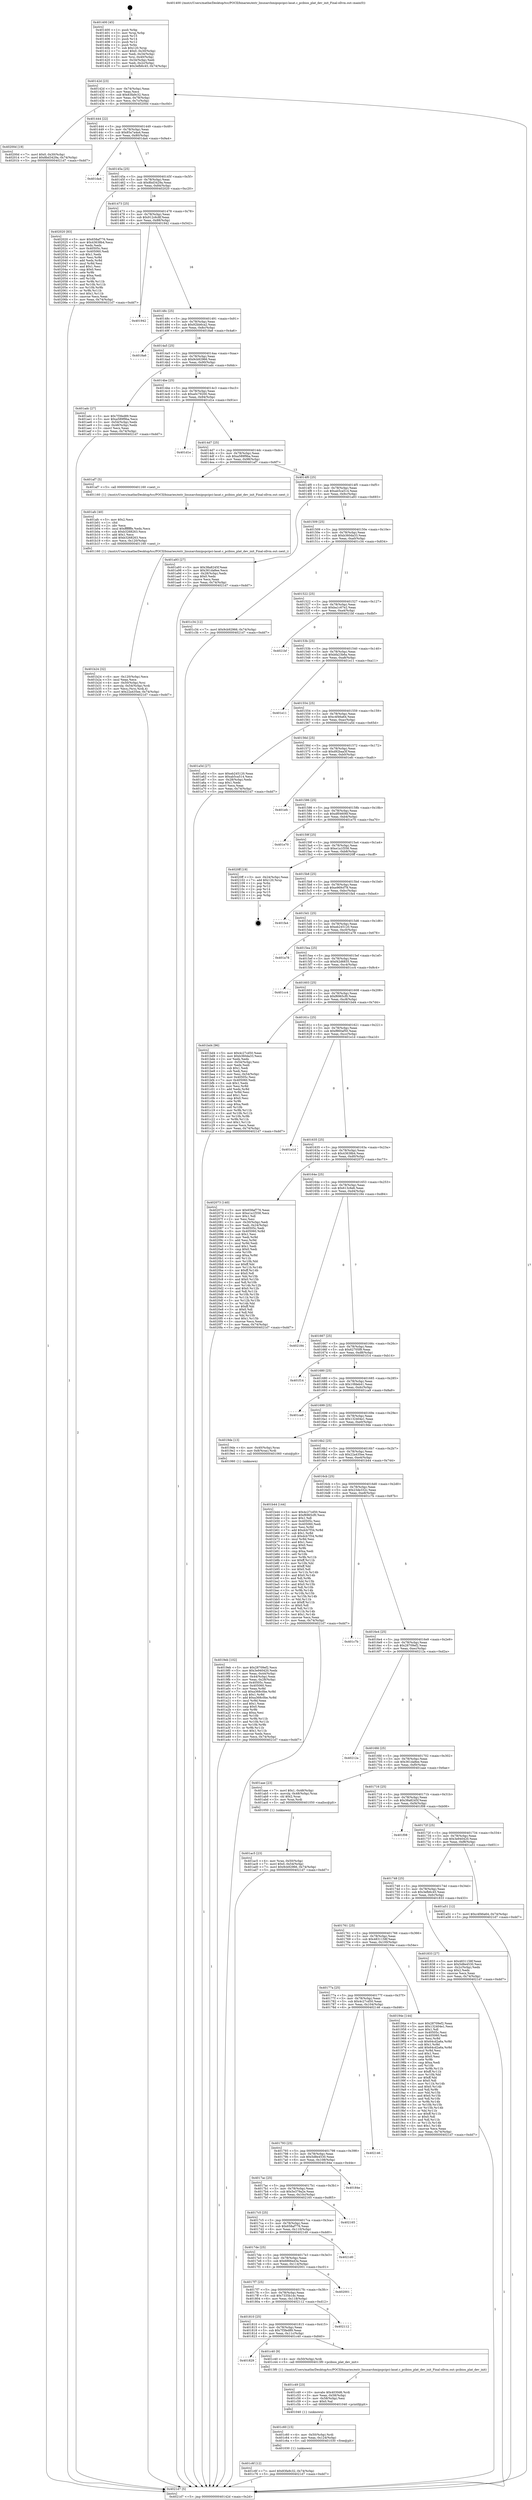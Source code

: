 digraph "0x401400" {
  label = "0x401400 (/mnt/c/Users/mathe/Desktop/tcc/POCII/binaries/extr_linuxarchmipspcipci-lasat.c_pcibios_plat_dev_init_Final-ollvm.out::main(0))"
  labelloc = "t"
  node[shape=record]

  Entry [label="",width=0.3,height=0.3,shape=circle,fillcolor=black,style=filled]
  "0x40142d" [label="{
     0x40142d [23]\l
     | [instrs]\l
     &nbsp;&nbsp;0x40142d \<+3\>: mov -0x74(%rbp),%eax\l
     &nbsp;&nbsp;0x401430 \<+2\>: mov %eax,%ecx\l
     &nbsp;&nbsp;0x401432 \<+6\>: sub $0x83fa9c32,%ecx\l
     &nbsp;&nbsp;0x401438 \<+3\>: mov %eax,-0x78(%rbp)\l
     &nbsp;&nbsp;0x40143b \<+3\>: mov %ecx,-0x7c(%rbp)\l
     &nbsp;&nbsp;0x40143e \<+6\>: je 000000000040200d \<main+0xc0d\>\l
  }"]
  "0x40200d" [label="{
     0x40200d [19]\l
     | [instrs]\l
     &nbsp;&nbsp;0x40200d \<+7\>: movl $0x0,-0x30(%rbp)\l
     &nbsp;&nbsp;0x402014 \<+7\>: movl $0x8bd3429a,-0x74(%rbp)\l
     &nbsp;&nbsp;0x40201b \<+5\>: jmp 00000000004021d7 \<main+0xdd7\>\l
  }"]
  "0x401444" [label="{
     0x401444 [22]\l
     | [instrs]\l
     &nbsp;&nbsp;0x401444 \<+5\>: jmp 0000000000401449 \<main+0x49\>\l
     &nbsp;&nbsp;0x401449 \<+3\>: mov -0x78(%rbp),%eax\l
     &nbsp;&nbsp;0x40144c \<+5\>: sub $0x85a7a4a4,%eax\l
     &nbsp;&nbsp;0x401451 \<+3\>: mov %eax,-0x80(%rbp)\l
     &nbsp;&nbsp;0x401454 \<+6\>: je 0000000000401da4 \<main+0x9a4\>\l
  }"]
  Exit [label="",width=0.3,height=0.3,shape=circle,fillcolor=black,style=filled,peripheries=2]
  "0x401da4" [label="{
     0x401da4\l
  }", style=dashed]
  "0x40145a" [label="{
     0x40145a [25]\l
     | [instrs]\l
     &nbsp;&nbsp;0x40145a \<+5\>: jmp 000000000040145f \<main+0x5f\>\l
     &nbsp;&nbsp;0x40145f \<+3\>: mov -0x78(%rbp),%eax\l
     &nbsp;&nbsp;0x401462 \<+5\>: sub $0x8bd3429a,%eax\l
     &nbsp;&nbsp;0x401467 \<+6\>: mov %eax,-0x84(%rbp)\l
     &nbsp;&nbsp;0x40146d \<+6\>: je 0000000000402020 \<main+0xc20\>\l
  }"]
  "0x401c6f" [label="{
     0x401c6f [12]\l
     | [instrs]\l
     &nbsp;&nbsp;0x401c6f \<+7\>: movl $0x83fa9c32,-0x74(%rbp)\l
     &nbsp;&nbsp;0x401c76 \<+5\>: jmp 00000000004021d7 \<main+0xdd7\>\l
  }"]
  "0x402020" [label="{
     0x402020 [83]\l
     | [instrs]\l
     &nbsp;&nbsp;0x402020 \<+5\>: mov $0x658af776,%eax\l
     &nbsp;&nbsp;0x402025 \<+5\>: mov $0x43638b4,%ecx\l
     &nbsp;&nbsp;0x40202a \<+2\>: xor %edx,%edx\l
     &nbsp;&nbsp;0x40202c \<+7\>: mov 0x40505c,%esi\l
     &nbsp;&nbsp;0x402033 \<+7\>: mov 0x405060,%edi\l
     &nbsp;&nbsp;0x40203a \<+3\>: sub $0x1,%edx\l
     &nbsp;&nbsp;0x40203d \<+3\>: mov %esi,%r8d\l
     &nbsp;&nbsp;0x402040 \<+3\>: add %edx,%r8d\l
     &nbsp;&nbsp;0x402043 \<+4\>: imul %r8d,%esi\l
     &nbsp;&nbsp;0x402047 \<+3\>: and $0x1,%esi\l
     &nbsp;&nbsp;0x40204a \<+3\>: cmp $0x0,%esi\l
     &nbsp;&nbsp;0x40204d \<+4\>: sete %r9b\l
     &nbsp;&nbsp;0x402051 \<+3\>: cmp $0xa,%edi\l
     &nbsp;&nbsp;0x402054 \<+4\>: setl %r10b\l
     &nbsp;&nbsp;0x402058 \<+3\>: mov %r9b,%r11b\l
     &nbsp;&nbsp;0x40205b \<+3\>: and %r10b,%r11b\l
     &nbsp;&nbsp;0x40205e \<+3\>: xor %r10b,%r9b\l
     &nbsp;&nbsp;0x402061 \<+3\>: or %r9b,%r11b\l
     &nbsp;&nbsp;0x402064 \<+4\>: test $0x1,%r11b\l
     &nbsp;&nbsp;0x402068 \<+3\>: cmovne %ecx,%eax\l
     &nbsp;&nbsp;0x40206b \<+3\>: mov %eax,-0x74(%rbp)\l
     &nbsp;&nbsp;0x40206e \<+5\>: jmp 00000000004021d7 \<main+0xdd7\>\l
  }"]
  "0x401473" [label="{
     0x401473 [25]\l
     | [instrs]\l
     &nbsp;&nbsp;0x401473 \<+5\>: jmp 0000000000401478 \<main+0x78\>\l
     &nbsp;&nbsp;0x401478 \<+3\>: mov -0x78(%rbp),%eax\l
     &nbsp;&nbsp;0x40147b \<+5\>: sub $0x912c6c8f,%eax\l
     &nbsp;&nbsp;0x401480 \<+6\>: mov %eax,-0x88(%rbp)\l
     &nbsp;&nbsp;0x401486 \<+6\>: je 0000000000401942 \<main+0x542\>\l
  }"]
  "0x401c60" [label="{
     0x401c60 [15]\l
     | [instrs]\l
     &nbsp;&nbsp;0x401c60 \<+4\>: mov -0x50(%rbp),%rdi\l
     &nbsp;&nbsp;0x401c64 \<+6\>: mov %eax,-0x124(%rbp)\l
     &nbsp;&nbsp;0x401c6a \<+5\>: call 0000000000401030 \<free@plt\>\l
     | [calls]\l
     &nbsp;&nbsp;0x401030 \{1\} (unknown)\l
  }"]
  "0x401942" [label="{
     0x401942\l
  }", style=dashed]
  "0x40148c" [label="{
     0x40148c [25]\l
     | [instrs]\l
     &nbsp;&nbsp;0x40148c \<+5\>: jmp 0000000000401491 \<main+0x91\>\l
     &nbsp;&nbsp;0x401491 \<+3\>: mov -0x78(%rbp),%eax\l
     &nbsp;&nbsp;0x401494 \<+5\>: sub $0x92bb6ca2,%eax\l
     &nbsp;&nbsp;0x401499 \<+6\>: mov %eax,-0x8c(%rbp)\l
     &nbsp;&nbsp;0x40149f \<+6\>: je 00000000004018a6 \<main+0x4a6\>\l
  }"]
  "0x401c49" [label="{
     0x401c49 [23]\l
     | [instrs]\l
     &nbsp;&nbsp;0x401c49 \<+10\>: movabs $0x4030d6,%rdi\l
     &nbsp;&nbsp;0x401c53 \<+3\>: mov %eax,-0x58(%rbp)\l
     &nbsp;&nbsp;0x401c56 \<+3\>: mov -0x58(%rbp),%esi\l
     &nbsp;&nbsp;0x401c59 \<+2\>: mov $0x0,%al\l
     &nbsp;&nbsp;0x401c5b \<+5\>: call 0000000000401040 \<printf@plt\>\l
     | [calls]\l
     &nbsp;&nbsp;0x401040 \{1\} (unknown)\l
  }"]
  "0x4018a6" [label="{
     0x4018a6\l
  }", style=dashed]
  "0x4014a5" [label="{
     0x4014a5 [25]\l
     | [instrs]\l
     &nbsp;&nbsp;0x4014a5 \<+5\>: jmp 00000000004014aa \<main+0xaa\>\l
     &nbsp;&nbsp;0x4014aa \<+3\>: mov -0x78(%rbp),%eax\l
     &nbsp;&nbsp;0x4014ad \<+5\>: sub $0x9cb92966,%eax\l
     &nbsp;&nbsp;0x4014b2 \<+6\>: mov %eax,-0x90(%rbp)\l
     &nbsp;&nbsp;0x4014b8 \<+6\>: je 0000000000401adc \<main+0x6dc\>\l
  }"]
  "0x401829" [label="{
     0x401829\l
  }", style=dashed]
  "0x401adc" [label="{
     0x401adc [27]\l
     | [instrs]\l
     &nbsp;&nbsp;0x401adc \<+5\>: mov $0x7f3fed89,%eax\l
     &nbsp;&nbsp;0x401ae1 \<+5\>: mov $0xa589f9ba,%ecx\l
     &nbsp;&nbsp;0x401ae6 \<+3\>: mov -0x54(%rbp),%edx\l
     &nbsp;&nbsp;0x401ae9 \<+3\>: cmp -0x48(%rbp),%edx\l
     &nbsp;&nbsp;0x401aec \<+3\>: cmovl %ecx,%eax\l
     &nbsp;&nbsp;0x401aef \<+3\>: mov %eax,-0x74(%rbp)\l
     &nbsp;&nbsp;0x401af2 \<+5\>: jmp 00000000004021d7 \<main+0xdd7\>\l
  }"]
  "0x4014be" [label="{
     0x4014be [25]\l
     | [instrs]\l
     &nbsp;&nbsp;0x4014be \<+5\>: jmp 00000000004014c3 \<main+0xc3\>\l
     &nbsp;&nbsp;0x4014c3 \<+3\>: mov -0x78(%rbp),%eax\l
     &nbsp;&nbsp;0x4014c6 \<+5\>: sub $0xa0c79200,%eax\l
     &nbsp;&nbsp;0x4014cb \<+6\>: mov %eax,-0x94(%rbp)\l
     &nbsp;&nbsp;0x4014d1 \<+6\>: je 0000000000401d1e \<main+0x91e\>\l
  }"]
  "0x401c40" [label="{
     0x401c40 [9]\l
     | [instrs]\l
     &nbsp;&nbsp;0x401c40 \<+4\>: mov -0x50(%rbp),%rdi\l
     &nbsp;&nbsp;0x401c44 \<+5\>: call 00000000004013f0 \<pcibios_plat_dev_init\>\l
     | [calls]\l
     &nbsp;&nbsp;0x4013f0 \{1\} (/mnt/c/Users/mathe/Desktop/tcc/POCII/binaries/extr_linuxarchmipspcipci-lasat.c_pcibios_plat_dev_init_Final-ollvm.out::pcibios_plat_dev_init)\l
  }"]
  "0x401d1e" [label="{
     0x401d1e\l
  }", style=dashed]
  "0x4014d7" [label="{
     0x4014d7 [25]\l
     | [instrs]\l
     &nbsp;&nbsp;0x4014d7 \<+5\>: jmp 00000000004014dc \<main+0xdc\>\l
     &nbsp;&nbsp;0x4014dc \<+3\>: mov -0x78(%rbp),%eax\l
     &nbsp;&nbsp;0x4014df \<+5\>: sub $0xa589f9ba,%eax\l
     &nbsp;&nbsp;0x4014e4 \<+6\>: mov %eax,-0x98(%rbp)\l
     &nbsp;&nbsp;0x4014ea \<+6\>: je 0000000000401af7 \<main+0x6f7\>\l
  }"]
  "0x401810" [label="{
     0x401810 [25]\l
     | [instrs]\l
     &nbsp;&nbsp;0x401810 \<+5\>: jmp 0000000000401815 \<main+0x415\>\l
     &nbsp;&nbsp;0x401815 \<+3\>: mov -0x78(%rbp),%eax\l
     &nbsp;&nbsp;0x401818 \<+5\>: sub $0x7f3fed89,%eax\l
     &nbsp;&nbsp;0x40181d \<+6\>: mov %eax,-0x11c(%rbp)\l
     &nbsp;&nbsp;0x401823 \<+6\>: je 0000000000401c40 \<main+0x840\>\l
  }"]
  "0x401af7" [label="{
     0x401af7 [5]\l
     | [instrs]\l
     &nbsp;&nbsp;0x401af7 \<+5\>: call 0000000000401160 \<next_i\>\l
     | [calls]\l
     &nbsp;&nbsp;0x401160 \{1\} (/mnt/c/Users/mathe/Desktop/tcc/POCII/binaries/extr_linuxarchmipspcipci-lasat.c_pcibios_plat_dev_init_Final-ollvm.out::next_i)\l
  }"]
  "0x4014f0" [label="{
     0x4014f0 [25]\l
     | [instrs]\l
     &nbsp;&nbsp;0x4014f0 \<+5\>: jmp 00000000004014f5 \<main+0xf5\>\l
     &nbsp;&nbsp;0x4014f5 \<+3\>: mov -0x78(%rbp),%eax\l
     &nbsp;&nbsp;0x4014f8 \<+5\>: sub $0xab5ca514,%eax\l
     &nbsp;&nbsp;0x4014fd \<+6\>: mov %eax,-0x9c(%rbp)\l
     &nbsp;&nbsp;0x401503 \<+6\>: je 0000000000401a93 \<main+0x693\>\l
  }"]
  "0x402112" [label="{
     0x402112\l
  }", style=dashed]
  "0x401a93" [label="{
     0x401a93 [27]\l
     | [instrs]\l
     &nbsp;&nbsp;0x401a93 \<+5\>: mov $0x38a8245f,%eax\l
     &nbsp;&nbsp;0x401a98 \<+5\>: mov $0x361da8ee,%ecx\l
     &nbsp;&nbsp;0x401a9d \<+3\>: mov -0x28(%rbp),%edx\l
     &nbsp;&nbsp;0x401aa0 \<+3\>: cmp $0x0,%edx\l
     &nbsp;&nbsp;0x401aa3 \<+3\>: cmove %ecx,%eax\l
     &nbsp;&nbsp;0x401aa6 \<+3\>: mov %eax,-0x74(%rbp)\l
     &nbsp;&nbsp;0x401aa9 \<+5\>: jmp 00000000004021d7 \<main+0xdd7\>\l
  }"]
  "0x401509" [label="{
     0x401509 [25]\l
     | [instrs]\l
     &nbsp;&nbsp;0x401509 \<+5\>: jmp 000000000040150e \<main+0x10e\>\l
     &nbsp;&nbsp;0x40150e \<+3\>: mov -0x78(%rbp),%eax\l
     &nbsp;&nbsp;0x401511 \<+5\>: sub $0xb360da33,%eax\l
     &nbsp;&nbsp;0x401516 \<+6\>: mov %eax,-0xa0(%rbp)\l
     &nbsp;&nbsp;0x40151c \<+6\>: je 0000000000401c34 \<main+0x834\>\l
  }"]
  "0x4017f7" [label="{
     0x4017f7 [25]\l
     | [instrs]\l
     &nbsp;&nbsp;0x4017f7 \<+5\>: jmp 00000000004017fc \<main+0x3fc\>\l
     &nbsp;&nbsp;0x4017fc \<+3\>: mov -0x78(%rbp),%eax\l
     &nbsp;&nbsp;0x4017ff \<+5\>: sub $0x7335b1dc,%eax\l
     &nbsp;&nbsp;0x401804 \<+6\>: mov %eax,-0x118(%rbp)\l
     &nbsp;&nbsp;0x40180a \<+6\>: je 0000000000402112 \<main+0xd12\>\l
  }"]
  "0x401c34" [label="{
     0x401c34 [12]\l
     | [instrs]\l
     &nbsp;&nbsp;0x401c34 \<+7\>: movl $0x9cb92966,-0x74(%rbp)\l
     &nbsp;&nbsp;0x401c3b \<+5\>: jmp 00000000004021d7 \<main+0xdd7\>\l
  }"]
  "0x401522" [label="{
     0x401522 [25]\l
     | [instrs]\l
     &nbsp;&nbsp;0x401522 \<+5\>: jmp 0000000000401527 \<main+0x127\>\l
     &nbsp;&nbsp;0x401527 \<+3\>: mov -0x78(%rbp),%eax\l
     &nbsp;&nbsp;0x40152a \<+5\>: sub $0xba1c67e2,%eax\l
     &nbsp;&nbsp;0x40152f \<+6\>: mov %eax,-0xa4(%rbp)\l
     &nbsp;&nbsp;0x401535 \<+6\>: je 00000000004021bf \<main+0xdbf\>\l
  }"]
  "0x402001" [label="{
     0x402001\l
  }", style=dashed]
  "0x4021bf" [label="{
     0x4021bf\l
  }", style=dashed]
  "0x40153b" [label="{
     0x40153b [25]\l
     | [instrs]\l
     &nbsp;&nbsp;0x40153b \<+5\>: jmp 0000000000401540 \<main+0x140\>\l
     &nbsp;&nbsp;0x401540 \<+3\>: mov -0x78(%rbp),%eax\l
     &nbsp;&nbsp;0x401543 \<+5\>: sub $0xbfa23b6a,%eax\l
     &nbsp;&nbsp;0x401548 \<+6\>: mov %eax,-0xa8(%rbp)\l
     &nbsp;&nbsp;0x40154e \<+6\>: je 0000000000401e11 \<main+0xa11\>\l
  }"]
  "0x4017de" [label="{
     0x4017de [25]\l
     | [instrs]\l
     &nbsp;&nbsp;0x4017de \<+5\>: jmp 00000000004017e3 \<main+0x3e3\>\l
     &nbsp;&nbsp;0x4017e3 \<+3\>: mov -0x78(%rbp),%eax\l
     &nbsp;&nbsp;0x4017e6 \<+5\>: sub $0x6866ed3a,%eax\l
     &nbsp;&nbsp;0x4017eb \<+6\>: mov %eax,-0x114(%rbp)\l
     &nbsp;&nbsp;0x4017f1 \<+6\>: je 0000000000402001 \<main+0xc01\>\l
  }"]
  "0x401e11" [label="{
     0x401e11\l
  }", style=dashed]
  "0x401554" [label="{
     0x401554 [25]\l
     | [instrs]\l
     &nbsp;&nbsp;0x401554 \<+5\>: jmp 0000000000401559 \<main+0x159\>\l
     &nbsp;&nbsp;0x401559 \<+3\>: mov -0x78(%rbp),%eax\l
     &nbsp;&nbsp;0x40155c \<+5\>: sub $0xc4f46a64,%eax\l
     &nbsp;&nbsp;0x401561 \<+6\>: mov %eax,-0xac(%rbp)\l
     &nbsp;&nbsp;0x401567 \<+6\>: je 0000000000401a5d \<main+0x65d\>\l
  }"]
  "0x4021d0" [label="{
     0x4021d0\l
  }", style=dashed]
  "0x401a5d" [label="{
     0x401a5d [27]\l
     | [instrs]\l
     &nbsp;&nbsp;0x401a5d \<+5\>: mov $0xeb245120,%eax\l
     &nbsp;&nbsp;0x401a62 \<+5\>: mov $0xab5ca514,%ecx\l
     &nbsp;&nbsp;0x401a67 \<+3\>: mov -0x28(%rbp),%edx\l
     &nbsp;&nbsp;0x401a6a \<+3\>: cmp $0x1,%edx\l
     &nbsp;&nbsp;0x401a6d \<+3\>: cmovl %ecx,%eax\l
     &nbsp;&nbsp;0x401a70 \<+3\>: mov %eax,-0x74(%rbp)\l
     &nbsp;&nbsp;0x401a73 \<+5\>: jmp 00000000004021d7 \<main+0xdd7\>\l
  }"]
  "0x40156d" [label="{
     0x40156d [25]\l
     | [instrs]\l
     &nbsp;&nbsp;0x40156d \<+5\>: jmp 0000000000401572 \<main+0x172\>\l
     &nbsp;&nbsp;0x401572 \<+3\>: mov -0x78(%rbp),%eax\l
     &nbsp;&nbsp;0x401575 \<+5\>: sub $0xd92baa3f,%eax\l
     &nbsp;&nbsp;0x40157a \<+6\>: mov %eax,-0xb0(%rbp)\l
     &nbsp;&nbsp;0x401580 \<+6\>: je 0000000000401efc \<main+0xafc\>\l
  }"]
  "0x4017c5" [label="{
     0x4017c5 [25]\l
     | [instrs]\l
     &nbsp;&nbsp;0x4017c5 \<+5\>: jmp 00000000004017ca \<main+0x3ca\>\l
     &nbsp;&nbsp;0x4017ca \<+3\>: mov -0x78(%rbp),%eax\l
     &nbsp;&nbsp;0x4017cd \<+5\>: sub $0x658af776,%eax\l
     &nbsp;&nbsp;0x4017d2 \<+6\>: mov %eax,-0x110(%rbp)\l
     &nbsp;&nbsp;0x4017d8 \<+6\>: je 00000000004021d0 \<main+0xdd0\>\l
  }"]
  "0x401efc" [label="{
     0x401efc\l
  }", style=dashed]
  "0x401586" [label="{
     0x401586 [25]\l
     | [instrs]\l
     &nbsp;&nbsp;0x401586 \<+5\>: jmp 000000000040158b \<main+0x18b\>\l
     &nbsp;&nbsp;0x40158b \<+3\>: mov -0x78(%rbp),%eax\l
     &nbsp;&nbsp;0x40158e \<+5\>: sub $0xdf04606f,%eax\l
     &nbsp;&nbsp;0x401593 \<+6\>: mov %eax,-0xb4(%rbp)\l
     &nbsp;&nbsp;0x401599 \<+6\>: je 0000000000401e70 \<main+0xa70\>\l
  }"]
  "0x402165" [label="{
     0x402165\l
  }", style=dashed]
  "0x401e70" [label="{
     0x401e70\l
  }", style=dashed]
  "0x40159f" [label="{
     0x40159f [25]\l
     | [instrs]\l
     &nbsp;&nbsp;0x40159f \<+5\>: jmp 00000000004015a4 \<main+0x1a4\>\l
     &nbsp;&nbsp;0x4015a4 \<+3\>: mov -0x78(%rbp),%eax\l
     &nbsp;&nbsp;0x4015a7 \<+5\>: sub $0xe1a1f358,%eax\l
     &nbsp;&nbsp;0x4015ac \<+6\>: mov %eax,-0xb8(%rbp)\l
     &nbsp;&nbsp;0x4015b2 \<+6\>: je 00000000004020ff \<main+0xcff\>\l
  }"]
  "0x4017ac" [label="{
     0x4017ac [25]\l
     | [instrs]\l
     &nbsp;&nbsp;0x4017ac \<+5\>: jmp 00000000004017b1 \<main+0x3b1\>\l
     &nbsp;&nbsp;0x4017b1 \<+3\>: mov -0x78(%rbp),%eax\l
     &nbsp;&nbsp;0x4017b4 \<+5\>: sub $0x5e379a2e,%eax\l
     &nbsp;&nbsp;0x4017b9 \<+6\>: mov %eax,-0x10c(%rbp)\l
     &nbsp;&nbsp;0x4017bf \<+6\>: je 0000000000402165 \<main+0xd65\>\l
  }"]
  "0x4020ff" [label="{
     0x4020ff [19]\l
     | [instrs]\l
     &nbsp;&nbsp;0x4020ff \<+3\>: mov -0x24(%rbp),%eax\l
     &nbsp;&nbsp;0x402102 \<+7\>: add $0x120,%rsp\l
     &nbsp;&nbsp;0x402109 \<+1\>: pop %rbx\l
     &nbsp;&nbsp;0x40210a \<+2\>: pop %r12\l
     &nbsp;&nbsp;0x40210c \<+2\>: pop %r14\l
     &nbsp;&nbsp;0x40210e \<+2\>: pop %r15\l
     &nbsp;&nbsp;0x402110 \<+1\>: pop %rbp\l
     &nbsp;&nbsp;0x402111 \<+1\>: ret\l
  }"]
  "0x4015b8" [label="{
     0x4015b8 [25]\l
     | [instrs]\l
     &nbsp;&nbsp;0x4015b8 \<+5\>: jmp 00000000004015bd \<main+0x1bd\>\l
     &nbsp;&nbsp;0x4015bd \<+3\>: mov -0x78(%rbp),%eax\l
     &nbsp;&nbsp;0x4015c0 \<+5\>: sub $0xe969cf78,%eax\l
     &nbsp;&nbsp;0x4015c5 \<+6\>: mov %eax,-0xbc(%rbp)\l
     &nbsp;&nbsp;0x4015cb \<+6\>: je 0000000000401fa4 \<main+0xba4\>\l
  }"]
  "0x40184e" [label="{
     0x40184e\l
  }", style=dashed]
  "0x401fa4" [label="{
     0x401fa4\l
  }", style=dashed]
  "0x4015d1" [label="{
     0x4015d1 [25]\l
     | [instrs]\l
     &nbsp;&nbsp;0x4015d1 \<+5\>: jmp 00000000004015d6 \<main+0x1d6\>\l
     &nbsp;&nbsp;0x4015d6 \<+3\>: mov -0x78(%rbp),%eax\l
     &nbsp;&nbsp;0x4015d9 \<+5\>: sub $0xeb245120,%eax\l
     &nbsp;&nbsp;0x4015de \<+6\>: mov %eax,-0xc0(%rbp)\l
     &nbsp;&nbsp;0x4015e4 \<+6\>: je 0000000000401a78 \<main+0x678\>\l
  }"]
  "0x401793" [label="{
     0x401793 [25]\l
     | [instrs]\l
     &nbsp;&nbsp;0x401793 \<+5\>: jmp 0000000000401798 \<main+0x398\>\l
     &nbsp;&nbsp;0x401798 \<+3\>: mov -0x78(%rbp),%eax\l
     &nbsp;&nbsp;0x40179b \<+5\>: sub $0x5d8e4530,%eax\l
     &nbsp;&nbsp;0x4017a0 \<+6\>: mov %eax,-0x108(%rbp)\l
     &nbsp;&nbsp;0x4017a6 \<+6\>: je 000000000040184e \<main+0x44e\>\l
  }"]
  "0x401a78" [label="{
     0x401a78\l
  }", style=dashed]
  "0x4015ea" [label="{
     0x4015ea [25]\l
     | [instrs]\l
     &nbsp;&nbsp;0x4015ea \<+5\>: jmp 00000000004015ef \<main+0x1ef\>\l
     &nbsp;&nbsp;0x4015ef \<+3\>: mov -0x78(%rbp),%eax\l
     &nbsp;&nbsp;0x4015f2 \<+5\>: sub $0xf42d6835,%eax\l
     &nbsp;&nbsp;0x4015f7 \<+6\>: mov %eax,-0xc4(%rbp)\l
     &nbsp;&nbsp;0x4015fd \<+6\>: je 0000000000401cc4 \<main+0x8c4\>\l
  }"]
  "0x402146" [label="{
     0x402146\l
  }", style=dashed]
  "0x401cc4" [label="{
     0x401cc4\l
  }", style=dashed]
  "0x401603" [label="{
     0x401603 [25]\l
     | [instrs]\l
     &nbsp;&nbsp;0x401603 \<+5\>: jmp 0000000000401608 \<main+0x208\>\l
     &nbsp;&nbsp;0x401608 \<+3\>: mov -0x78(%rbp),%eax\l
     &nbsp;&nbsp;0x40160b \<+5\>: sub $0xf6965cf0,%eax\l
     &nbsp;&nbsp;0x401610 \<+6\>: mov %eax,-0xc8(%rbp)\l
     &nbsp;&nbsp;0x401616 \<+6\>: je 0000000000401bd4 \<main+0x7d4\>\l
  }"]
  "0x401b24" [label="{
     0x401b24 [32]\l
     | [instrs]\l
     &nbsp;&nbsp;0x401b24 \<+6\>: mov -0x120(%rbp),%ecx\l
     &nbsp;&nbsp;0x401b2a \<+3\>: imul %eax,%ecx\l
     &nbsp;&nbsp;0x401b2d \<+4\>: mov -0x50(%rbp),%rsi\l
     &nbsp;&nbsp;0x401b31 \<+4\>: movslq -0x54(%rbp),%rdi\l
     &nbsp;&nbsp;0x401b35 \<+3\>: mov %ecx,(%rsi,%rdi,4)\l
     &nbsp;&nbsp;0x401b38 \<+7\>: movl $0x22a435ee,-0x74(%rbp)\l
     &nbsp;&nbsp;0x401b3f \<+5\>: jmp 00000000004021d7 \<main+0xdd7\>\l
  }"]
  "0x401bd4" [label="{
     0x401bd4 [96]\l
     | [instrs]\l
     &nbsp;&nbsp;0x401bd4 \<+5\>: mov $0x4c27cd50,%eax\l
     &nbsp;&nbsp;0x401bd9 \<+5\>: mov $0xb360da33,%ecx\l
     &nbsp;&nbsp;0x401bde \<+2\>: xor %edx,%edx\l
     &nbsp;&nbsp;0x401be0 \<+3\>: mov -0x54(%rbp),%esi\l
     &nbsp;&nbsp;0x401be3 \<+2\>: mov %edx,%edi\l
     &nbsp;&nbsp;0x401be5 \<+3\>: sub $0x1,%edi\l
     &nbsp;&nbsp;0x401be8 \<+2\>: sub %edi,%esi\l
     &nbsp;&nbsp;0x401bea \<+3\>: mov %esi,-0x54(%rbp)\l
     &nbsp;&nbsp;0x401bed \<+7\>: mov 0x40505c,%esi\l
     &nbsp;&nbsp;0x401bf4 \<+7\>: mov 0x405060,%edi\l
     &nbsp;&nbsp;0x401bfb \<+3\>: sub $0x1,%edx\l
     &nbsp;&nbsp;0x401bfe \<+3\>: mov %esi,%r8d\l
     &nbsp;&nbsp;0x401c01 \<+3\>: add %edx,%r8d\l
     &nbsp;&nbsp;0x401c04 \<+4\>: imul %r8d,%esi\l
     &nbsp;&nbsp;0x401c08 \<+3\>: and $0x1,%esi\l
     &nbsp;&nbsp;0x401c0b \<+3\>: cmp $0x0,%esi\l
     &nbsp;&nbsp;0x401c0e \<+4\>: sete %r9b\l
     &nbsp;&nbsp;0x401c12 \<+3\>: cmp $0xa,%edi\l
     &nbsp;&nbsp;0x401c15 \<+4\>: setl %r10b\l
     &nbsp;&nbsp;0x401c19 \<+3\>: mov %r9b,%r11b\l
     &nbsp;&nbsp;0x401c1c \<+3\>: and %r10b,%r11b\l
     &nbsp;&nbsp;0x401c1f \<+3\>: xor %r10b,%r9b\l
     &nbsp;&nbsp;0x401c22 \<+3\>: or %r9b,%r11b\l
     &nbsp;&nbsp;0x401c25 \<+4\>: test $0x1,%r11b\l
     &nbsp;&nbsp;0x401c29 \<+3\>: cmovne %ecx,%eax\l
     &nbsp;&nbsp;0x401c2c \<+3\>: mov %eax,-0x74(%rbp)\l
     &nbsp;&nbsp;0x401c2f \<+5\>: jmp 00000000004021d7 \<main+0xdd7\>\l
  }"]
  "0x40161c" [label="{
     0x40161c [25]\l
     | [instrs]\l
     &nbsp;&nbsp;0x40161c \<+5\>: jmp 0000000000401621 \<main+0x221\>\l
     &nbsp;&nbsp;0x401621 \<+3\>: mov -0x78(%rbp),%eax\l
     &nbsp;&nbsp;0x401624 \<+5\>: sub $0xf860af50,%eax\l
     &nbsp;&nbsp;0x401629 \<+6\>: mov %eax,-0xcc(%rbp)\l
     &nbsp;&nbsp;0x40162f \<+6\>: je 0000000000401e1d \<main+0xa1d\>\l
  }"]
  "0x401afc" [label="{
     0x401afc [40]\l
     | [instrs]\l
     &nbsp;&nbsp;0x401afc \<+5\>: mov $0x2,%ecx\l
     &nbsp;&nbsp;0x401b01 \<+1\>: cltd\l
     &nbsp;&nbsp;0x401b02 \<+2\>: idiv %ecx\l
     &nbsp;&nbsp;0x401b04 \<+6\>: imul $0xfffffffe,%edx,%ecx\l
     &nbsp;&nbsp;0x401b0a \<+6\>: sub $0xb3268263,%ecx\l
     &nbsp;&nbsp;0x401b10 \<+3\>: add $0x1,%ecx\l
     &nbsp;&nbsp;0x401b13 \<+6\>: add $0xb3268263,%ecx\l
     &nbsp;&nbsp;0x401b19 \<+6\>: mov %ecx,-0x120(%rbp)\l
     &nbsp;&nbsp;0x401b1f \<+5\>: call 0000000000401160 \<next_i\>\l
     | [calls]\l
     &nbsp;&nbsp;0x401160 \{1\} (/mnt/c/Users/mathe/Desktop/tcc/POCII/binaries/extr_linuxarchmipspcipci-lasat.c_pcibios_plat_dev_init_Final-ollvm.out::next_i)\l
  }"]
  "0x401e1d" [label="{
     0x401e1d\l
  }", style=dashed]
  "0x401635" [label="{
     0x401635 [25]\l
     | [instrs]\l
     &nbsp;&nbsp;0x401635 \<+5\>: jmp 000000000040163a \<main+0x23a\>\l
     &nbsp;&nbsp;0x40163a \<+3\>: mov -0x78(%rbp),%eax\l
     &nbsp;&nbsp;0x40163d \<+5\>: sub $0x43638b4,%eax\l
     &nbsp;&nbsp;0x401642 \<+6\>: mov %eax,-0xd0(%rbp)\l
     &nbsp;&nbsp;0x401648 \<+6\>: je 0000000000402073 \<main+0xc73\>\l
  }"]
  "0x401ac5" [label="{
     0x401ac5 [23]\l
     | [instrs]\l
     &nbsp;&nbsp;0x401ac5 \<+4\>: mov %rax,-0x50(%rbp)\l
     &nbsp;&nbsp;0x401ac9 \<+7\>: movl $0x0,-0x54(%rbp)\l
     &nbsp;&nbsp;0x401ad0 \<+7\>: movl $0x9cb92966,-0x74(%rbp)\l
     &nbsp;&nbsp;0x401ad7 \<+5\>: jmp 00000000004021d7 \<main+0xdd7\>\l
  }"]
  "0x402073" [label="{
     0x402073 [140]\l
     | [instrs]\l
     &nbsp;&nbsp;0x402073 \<+5\>: mov $0x658af776,%eax\l
     &nbsp;&nbsp;0x402078 \<+5\>: mov $0xe1a1f358,%ecx\l
     &nbsp;&nbsp;0x40207d \<+2\>: mov $0x1,%dl\l
     &nbsp;&nbsp;0x40207f \<+2\>: xor %esi,%esi\l
     &nbsp;&nbsp;0x402081 \<+3\>: mov -0x30(%rbp),%edi\l
     &nbsp;&nbsp;0x402084 \<+3\>: mov %edi,-0x24(%rbp)\l
     &nbsp;&nbsp;0x402087 \<+7\>: mov 0x40505c,%edi\l
     &nbsp;&nbsp;0x40208e \<+8\>: mov 0x405060,%r8d\l
     &nbsp;&nbsp;0x402096 \<+3\>: sub $0x1,%esi\l
     &nbsp;&nbsp;0x402099 \<+3\>: mov %edi,%r9d\l
     &nbsp;&nbsp;0x40209c \<+3\>: add %esi,%r9d\l
     &nbsp;&nbsp;0x40209f \<+4\>: imul %r9d,%edi\l
     &nbsp;&nbsp;0x4020a3 \<+3\>: and $0x1,%edi\l
     &nbsp;&nbsp;0x4020a6 \<+3\>: cmp $0x0,%edi\l
     &nbsp;&nbsp;0x4020a9 \<+4\>: sete %r10b\l
     &nbsp;&nbsp;0x4020ad \<+4\>: cmp $0xa,%r8d\l
     &nbsp;&nbsp;0x4020b1 \<+4\>: setl %r11b\l
     &nbsp;&nbsp;0x4020b5 \<+3\>: mov %r10b,%bl\l
     &nbsp;&nbsp;0x4020b8 \<+3\>: xor $0xff,%bl\l
     &nbsp;&nbsp;0x4020bb \<+3\>: mov %r11b,%r14b\l
     &nbsp;&nbsp;0x4020be \<+4\>: xor $0xff,%r14b\l
     &nbsp;&nbsp;0x4020c2 \<+3\>: xor $0x0,%dl\l
     &nbsp;&nbsp;0x4020c5 \<+3\>: mov %bl,%r15b\l
     &nbsp;&nbsp;0x4020c8 \<+4\>: and $0x0,%r15b\l
     &nbsp;&nbsp;0x4020cc \<+3\>: and %dl,%r10b\l
     &nbsp;&nbsp;0x4020cf \<+3\>: mov %r14b,%r12b\l
     &nbsp;&nbsp;0x4020d2 \<+4\>: and $0x0,%r12b\l
     &nbsp;&nbsp;0x4020d6 \<+3\>: and %dl,%r11b\l
     &nbsp;&nbsp;0x4020d9 \<+3\>: or %r10b,%r15b\l
     &nbsp;&nbsp;0x4020dc \<+3\>: or %r11b,%r12b\l
     &nbsp;&nbsp;0x4020df \<+3\>: xor %r12b,%r15b\l
     &nbsp;&nbsp;0x4020e2 \<+3\>: or %r14b,%bl\l
     &nbsp;&nbsp;0x4020e5 \<+3\>: xor $0xff,%bl\l
     &nbsp;&nbsp;0x4020e8 \<+3\>: or $0x0,%dl\l
     &nbsp;&nbsp;0x4020eb \<+2\>: and %dl,%bl\l
     &nbsp;&nbsp;0x4020ed \<+3\>: or %bl,%r15b\l
     &nbsp;&nbsp;0x4020f0 \<+4\>: test $0x1,%r15b\l
     &nbsp;&nbsp;0x4020f4 \<+3\>: cmovne %ecx,%eax\l
     &nbsp;&nbsp;0x4020f7 \<+3\>: mov %eax,-0x74(%rbp)\l
     &nbsp;&nbsp;0x4020fa \<+5\>: jmp 00000000004021d7 \<main+0xdd7\>\l
  }"]
  "0x40164e" [label="{
     0x40164e [25]\l
     | [instrs]\l
     &nbsp;&nbsp;0x40164e \<+5\>: jmp 0000000000401653 \<main+0x253\>\l
     &nbsp;&nbsp;0x401653 \<+3\>: mov -0x78(%rbp),%eax\l
     &nbsp;&nbsp;0x401656 \<+5\>: sub $0x613c6e6,%eax\l
     &nbsp;&nbsp;0x40165b \<+6\>: mov %eax,-0xd4(%rbp)\l
     &nbsp;&nbsp;0x401661 \<+6\>: je 0000000000402184 \<main+0xd84\>\l
  }"]
  "0x4019eb" [label="{
     0x4019eb [102]\l
     | [instrs]\l
     &nbsp;&nbsp;0x4019eb \<+5\>: mov $0x28709ef2,%ecx\l
     &nbsp;&nbsp;0x4019f0 \<+5\>: mov $0x3e940420,%edx\l
     &nbsp;&nbsp;0x4019f5 \<+3\>: mov %eax,-0x44(%rbp)\l
     &nbsp;&nbsp;0x4019f8 \<+3\>: mov -0x44(%rbp),%eax\l
     &nbsp;&nbsp;0x4019fb \<+3\>: mov %eax,-0x28(%rbp)\l
     &nbsp;&nbsp;0x4019fe \<+7\>: mov 0x40505c,%eax\l
     &nbsp;&nbsp;0x401a05 \<+7\>: mov 0x405060,%esi\l
     &nbsp;&nbsp;0x401a0c \<+3\>: mov %eax,%r8d\l
     &nbsp;&nbsp;0x401a0f \<+7\>: sub $0xa368c0be,%r8d\l
     &nbsp;&nbsp;0x401a16 \<+4\>: sub $0x1,%r8d\l
     &nbsp;&nbsp;0x401a1a \<+7\>: add $0xa368c0be,%r8d\l
     &nbsp;&nbsp;0x401a21 \<+4\>: imul %r8d,%eax\l
     &nbsp;&nbsp;0x401a25 \<+3\>: and $0x1,%eax\l
     &nbsp;&nbsp;0x401a28 \<+3\>: cmp $0x0,%eax\l
     &nbsp;&nbsp;0x401a2b \<+4\>: sete %r9b\l
     &nbsp;&nbsp;0x401a2f \<+3\>: cmp $0xa,%esi\l
     &nbsp;&nbsp;0x401a32 \<+4\>: setl %r10b\l
     &nbsp;&nbsp;0x401a36 \<+3\>: mov %r9b,%r11b\l
     &nbsp;&nbsp;0x401a39 \<+3\>: and %r10b,%r11b\l
     &nbsp;&nbsp;0x401a3c \<+3\>: xor %r10b,%r9b\l
     &nbsp;&nbsp;0x401a3f \<+3\>: or %r9b,%r11b\l
     &nbsp;&nbsp;0x401a42 \<+4\>: test $0x1,%r11b\l
     &nbsp;&nbsp;0x401a46 \<+3\>: cmovne %edx,%ecx\l
     &nbsp;&nbsp;0x401a49 \<+3\>: mov %ecx,-0x74(%rbp)\l
     &nbsp;&nbsp;0x401a4c \<+5\>: jmp 00000000004021d7 \<main+0xdd7\>\l
  }"]
  "0x402184" [label="{
     0x402184\l
  }", style=dashed]
  "0x401667" [label="{
     0x401667 [25]\l
     | [instrs]\l
     &nbsp;&nbsp;0x401667 \<+5\>: jmp 000000000040166c \<main+0x26c\>\l
     &nbsp;&nbsp;0x40166c \<+3\>: mov -0x78(%rbp),%eax\l
     &nbsp;&nbsp;0x40166f \<+5\>: sub $0x62705f9,%eax\l
     &nbsp;&nbsp;0x401674 \<+6\>: mov %eax,-0xd8(%rbp)\l
     &nbsp;&nbsp;0x40167a \<+6\>: je 0000000000401f14 \<main+0xb14\>\l
  }"]
  "0x40177a" [label="{
     0x40177a [25]\l
     | [instrs]\l
     &nbsp;&nbsp;0x40177a \<+5\>: jmp 000000000040177f \<main+0x37f\>\l
     &nbsp;&nbsp;0x40177f \<+3\>: mov -0x78(%rbp),%eax\l
     &nbsp;&nbsp;0x401782 \<+5\>: sub $0x4c27cd50,%eax\l
     &nbsp;&nbsp;0x401787 \<+6\>: mov %eax,-0x104(%rbp)\l
     &nbsp;&nbsp;0x40178d \<+6\>: je 0000000000402146 \<main+0xd46\>\l
  }"]
  "0x401f14" [label="{
     0x401f14\l
  }", style=dashed]
  "0x401680" [label="{
     0x401680 [25]\l
     | [instrs]\l
     &nbsp;&nbsp;0x401680 \<+5\>: jmp 0000000000401685 \<main+0x285\>\l
     &nbsp;&nbsp;0x401685 \<+3\>: mov -0x78(%rbp),%eax\l
     &nbsp;&nbsp;0x401688 \<+5\>: sub $0x10fdeb41,%eax\l
     &nbsp;&nbsp;0x40168d \<+6\>: mov %eax,-0xdc(%rbp)\l
     &nbsp;&nbsp;0x401693 \<+6\>: je 0000000000401ca9 \<main+0x8a9\>\l
  }"]
  "0x40194e" [label="{
     0x40194e [144]\l
     | [instrs]\l
     &nbsp;&nbsp;0x40194e \<+5\>: mov $0x28709ef2,%eax\l
     &nbsp;&nbsp;0x401953 \<+5\>: mov $0x132404e1,%ecx\l
     &nbsp;&nbsp;0x401958 \<+2\>: mov $0x1,%dl\l
     &nbsp;&nbsp;0x40195a \<+7\>: mov 0x40505c,%esi\l
     &nbsp;&nbsp;0x401961 \<+7\>: mov 0x405060,%edi\l
     &nbsp;&nbsp;0x401968 \<+3\>: mov %esi,%r8d\l
     &nbsp;&nbsp;0x40196b \<+7\>: sub $0x64cd2a6a,%r8d\l
     &nbsp;&nbsp;0x401972 \<+4\>: sub $0x1,%r8d\l
     &nbsp;&nbsp;0x401976 \<+7\>: add $0x64cd2a6a,%r8d\l
     &nbsp;&nbsp;0x40197d \<+4\>: imul %r8d,%esi\l
     &nbsp;&nbsp;0x401981 \<+3\>: and $0x1,%esi\l
     &nbsp;&nbsp;0x401984 \<+3\>: cmp $0x0,%esi\l
     &nbsp;&nbsp;0x401987 \<+4\>: sete %r9b\l
     &nbsp;&nbsp;0x40198b \<+3\>: cmp $0xa,%edi\l
     &nbsp;&nbsp;0x40198e \<+4\>: setl %r10b\l
     &nbsp;&nbsp;0x401992 \<+3\>: mov %r9b,%r11b\l
     &nbsp;&nbsp;0x401995 \<+4\>: xor $0xff,%r11b\l
     &nbsp;&nbsp;0x401999 \<+3\>: mov %r10b,%bl\l
     &nbsp;&nbsp;0x40199c \<+3\>: xor $0xff,%bl\l
     &nbsp;&nbsp;0x40199f \<+3\>: xor $0x0,%dl\l
     &nbsp;&nbsp;0x4019a2 \<+3\>: mov %r11b,%r14b\l
     &nbsp;&nbsp;0x4019a5 \<+4\>: and $0x0,%r14b\l
     &nbsp;&nbsp;0x4019a9 \<+3\>: and %dl,%r9b\l
     &nbsp;&nbsp;0x4019ac \<+3\>: mov %bl,%r15b\l
     &nbsp;&nbsp;0x4019af \<+4\>: and $0x0,%r15b\l
     &nbsp;&nbsp;0x4019b3 \<+3\>: and %dl,%r10b\l
     &nbsp;&nbsp;0x4019b6 \<+3\>: or %r9b,%r14b\l
     &nbsp;&nbsp;0x4019b9 \<+3\>: or %r10b,%r15b\l
     &nbsp;&nbsp;0x4019bc \<+3\>: xor %r15b,%r14b\l
     &nbsp;&nbsp;0x4019bf \<+3\>: or %bl,%r11b\l
     &nbsp;&nbsp;0x4019c2 \<+4\>: xor $0xff,%r11b\l
     &nbsp;&nbsp;0x4019c6 \<+3\>: or $0x0,%dl\l
     &nbsp;&nbsp;0x4019c9 \<+3\>: and %dl,%r11b\l
     &nbsp;&nbsp;0x4019cc \<+3\>: or %r11b,%r14b\l
     &nbsp;&nbsp;0x4019cf \<+4\>: test $0x1,%r14b\l
     &nbsp;&nbsp;0x4019d3 \<+3\>: cmovne %ecx,%eax\l
     &nbsp;&nbsp;0x4019d6 \<+3\>: mov %eax,-0x74(%rbp)\l
     &nbsp;&nbsp;0x4019d9 \<+5\>: jmp 00000000004021d7 \<main+0xdd7\>\l
  }"]
  "0x401ca9" [label="{
     0x401ca9\l
  }", style=dashed]
  "0x401699" [label="{
     0x401699 [25]\l
     | [instrs]\l
     &nbsp;&nbsp;0x401699 \<+5\>: jmp 000000000040169e \<main+0x29e\>\l
     &nbsp;&nbsp;0x40169e \<+3\>: mov -0x78(%rbp),%eax\l
     &nbsp;&nbsp;0x4016a1 \<+5\>: sub $0x132404e1,%eax\l
     &nbsp;&nbsp;0x4016a6 \<+6\>: mov %eax,-0xe0(%rbp)\l
     &nbsp;&nbsp;0x4016ac \<+6\>: je 00000000004019de \<main+0x5de\>\l
  }"]
  "0x401400" [label="{
     0x401400 [45]\l
     | [instrs]\l
     &nbsp;&nbsp;0x401400 \<+1\>: push %rbp\l
     &nbsp;&nbsp;0x401401 \<+3\>: mov %rsp,%rbp\l
     &nbsp;&nbsp;0x401404 \<+2\>: push %r15\l
     &nbsp;&nbsp;0x401406 \<+2\>: push %r14\l
     &nbsp;&nbsp;0x401408 \<+2\>: push %r12\l
     &nbsp;&nbsp;0x40140a \<+1\>: push %rbx\l
     &nbsp;&nbsp;0x40140b \<+7\>: sub $0x120,%rsp\l
     &nbsp;&nbsp;0x401412 \<+7\>: movl $0x0,-0x30(%rbp)\l
     &nbsp;&nbsp;0x401419 \<+3\>: mov %edi,-0x34(%rbp)\l
     &nbsp;&nbsp;0x40141c \<+4\>: mov %rsi,-0x40(%rbp)\l
     &nbsp;&nbsp;0x401420 \<+3\>: mov -0x34(%rbp),%edi\l
     &nbsp;&nbsp;0x401423 \<+3\>: mov %edi,-0x2c(%rbp)\l
     &nbsp;&nbsp;0x401426 \<+7\>: movl $0x3efb6c45,-0x74(%rbp)\l
  }"]
  "0x4019de" [label="{
     0x4019de [13]\l
     | [instrs]\l
     &nbsp;&nbsp;0x4019de \<+4\>: mov -0x40(%rbp),%rax\l
     &nbsp;&nbsp;0x4019e2 \<+4\>: mov 0x8(%rax),%rdi\l
     &nbsp;&nbsp;0x4019e6 \<+5\>: call 0000000000401060 \<atoi@plt\>\l
     | [calls]\l
     &nbsp;&nbsp;0x401060 \{1\} (unknown)\l
  }"]
  "0x4016b2" [label="{
     0x4016b2 [25]\l
     | [instrs]\l
     &nbsp;&nbsp;0x4016b2 \<+5\>: jmp 00000000004016b7 \<main+0x2b7\>\l
     &nbsp;&nbsp;0x4016b7 \<+3\>: mov -0x78(%rbp),%eax\l
     &nbsp;&nbsp;0x4016ba \<+5\>: sub $0x22a435ee,%eax\l
     &nbsp;&nbsp;0x4016bf \<+6\>: mov %eax,-0xe4(%rbp)\l
     &nbsp;&nbsp;0x4016c5 \<+6\>: je 0000000000401b44 \<main+0x744\>\l
  }"]
  "0x4021d7" [label="{
     0x4021d7 [5]\l
     | [instrs]\l
     &nbsp;&nbsp;0x4021d7 \<+5\>: jmp 000000000040142d \<main+0x2d\>\l
  }"]
  "0x401b44" [label="{
     0x401b44 [144]\l
     | [instrs]\l
     &nbsp;&nbsp;0x401b44 \<+5\>: mov $0x4c27cd50,%eax\l
     &nbsp;&nbsp;0x401b49 \<+5\>: mov $0xf6965cf0,%ecx\l
     &nbsp;&nbsp;0x401b4e \<+2\>: mov $0x1,%dl\l
     &nbsp;&nbsp;0x401b50 \<+7\>: mov 0x40505c,%esi\l
     &nbsp;&nbsp;0x401b57 \<+7\>: mov 0x405060,%edi\l
     &nbsp;&nbsp;0x401b5e \<+3\>: mov %esi,%r8d\l
     &nbsp;&nbsp;0x401b61 \<+7\>: add $0xdcb7f34,%r8d\l
     &nbsp;&nbsp;0x401b68 \<+4\>: sub $0x1,%r8d\l
     &nbsp;&nbsp;0x401b6c \<+7\>: sub $0xdcb7f34,%r8d\l
     &nbsp;&nbsp;0x401b73 \<+4\>: imul %r8d,%esi\l
     &nbsp;&nbsp;0x401b77 \<+3\>: and $0x1,%esi\l
     &nbsp;&nbsp;0x401b7a \<+3\>: cmp $0x0,%esi\l
     &nbsp;&nbsp;0x401b7d \<+4\>: sete %r9b\l
     &nbsp;&nbsp;0x401b81 \<+3\>: cmp $0xa,%edi\l
     &nbsp;&nbsp;0x401b84 \<+4\>: setl %r10b\l
     &nbsp;&nbsp;0x401b88 \<+3\>: mov %r9b,%r11b\l
     &nbsp;&nbsp;0x401b8b \<+4\>: xor $0xff,%r11b\l
     &nbsp;&nbsp;0x401b8f \<+3\>: mov %r10b,%bl\l
     &nbsp;&nbsp;0x401b92 \<+3\>: xor $0xff,%bl\l
     &nbsp;&nbsp;0x401b95 \<+3\>: xor $0x0,%dl\l
     &nbsp;&nbsp;0x401b98 \<+3\>: mov %r11b,%r14b\l
     &nbsp;&nbsp;0x401b9b \<+4\>: and $0x0,%r14b\l
     &nbsp;&nbsp;0x401b9f \<+3\>: and %dl,%r9b\l
     &nbsp;&nbsp;0x401ba2 \<+3\>: mov %bl,%r15b\l
     &nbsp;&nbsp;0x401ba5 \<+4\>: and $0x0,%r15b\l
     &nbsp;&nbsp;0x401ba9 \<+3\>: and %dl,%r10b\l
     &nbsp;&nbsp;0x401bac \<+3\>: or %r9b,%r14b\l
     &nbsp;&nbsp;0x401baf \<+3\>: or %r10b,%r15b\l
     &nbsp;&nbsp;0x401bb2 \<+3\>: xor %r15b,%r14b\l
     &nbsp;&nbsp;0x401bb5 \<+3\>: or %bl,%r11b\l
     &nbsp;&nbsp;0x401bb8 \<+4\>: xor $0xff,%r11b\l
     &nbsp;&nbsp;0x401bbc \<+3\>: or $0x0,%dl\l
     &nbsp;&nbsp;0x401bbf \<+3\>: and %dl,%r11b\l
     &nbsp;&nbsp;0x401bc2 \<+3\>: or %r11b,%r14b\l
     &nbsp;&nbsp;0x401bc5 \<+4\>: test $0x1,%r14b\l
     &nbsp;&nbsp;0x401bc9 \<+3\>: cmovne %ecx,%eax\l
     &nbsp;&nbsp;0x401bcc \<+3\>: mov %eax,-0x74(%rbp)\l
     &nbsp;&nbsp;0x401bcf \<+5\>: jmp 00000000004021d7 \<main+0xdd7\>\l
  }"]
  "0x4016cb" [label="{
     0x4016cb [25]\l
     | [instrs]\l
     &nbsp;&nbsp;0x4016cb \<+5\>: jmp 00000000004016d0 \<main+0x2d0\>\l
     &nbsp;&nbsp;0x4016d0 \<+3\>: mov -0x78(%rbp),%eax\l
     &nbsp;&nbsp;0x4016d3 \<+5\>: sub $0x23de332c,%eax\l
     &nbsp;&nbsp;0x4016d8 \<+6\>: mov %eax,-0xe8(%rbp)\l
     &nbsp;&nbsp;0x4016de \<+6\>: je 0000000000401c7b \<main+0x87b\>\l
  }"]
  "0x401761" [label="{
     0x401761 [25]\l
     | [instrs]\l
     &nbsp;&nbsp;0x401761 \<+5\>: jmp 0000000000401766 \<main+0x366\>\l
     &nbsp;&nbsp;0x401766 \<+3\>: mov -0x78(%rbp),%eax\l
     &nbsp;&nbsp;0x401769 \<+5\>: sub $0x4831158f,%eax\l
     &nbsp;&nbsp;0x40176e \<+6\>: mov %eax,-0x100(%rbp)\l
     &nbsp;&nbsp;0x401774 \<+6\>: je 000000000040194e \<main+0x54e\>\l
  }"]
  "0x401c7b" [label="{
     0x401c7b\l
  }", style=dashed]
  "0x4016e4" [label="{
     0x4016e4 [25]\l
     | [instrs]\l
     &nbsp;&nbsp;0x4016e4 \<+5\>: jmp 00000000004016e9 \<main+0x2e9\>\l
     &nbsp;&nbsp;0x4016e9 \<+3\>: mov -0x78(%rbp),%eax\l
     &nbsp;&nbsp;0x4016ec \<+5\>: sub $0x28709ef2,%eax\l
     &nbsp;&nbsp;0x4016f1 \<+6\>: mov %eax,-0xec(%rbp)\l
     &nbsp;&nbsp;0x4016f7 \<+6\>: je 000000000040212a \<main+0xd2a\>\l
  }"]
  "0x401833" [label="{
     0x401833 [27]\l
     | [instrs]\l
     &nbsp;&nbsp;0x401833 \<+5\>: mov $0x4831158f,%eax\l
     &nbsp;&nbsp;0x401838 \<+5\>: mov $0x5d8e4530,%ecx\l
     &nbsp;&nbsp;0x40183d \<+3\>: mov -0x2c(%rbp),%edx\l
     &nbsp;&nbsp;0x401840 \<+3\>: cmp $0x2,%edx\l
     &nbsp;&nbsp;0x401843 \<+3\>: cmovne %ecx,%eax\l
     &nbsp;&nbsp;0x401846 \<+3\>: mov %eax,-0x74(%rbp)\l
     &nbsp;&nbsp;0x401849 \<+5\>: jmp 00000000004021d7 \<main+0xdd7\>\l
  }"]
  "0x40212a" [label="{
     0x40212a\l
  }", style=dashed]
  "0x4016fd" [label="{
     0x4016fd [25]\l
     | [instrs]\l
     &nbsp;&nbsp;0x4016fd \<+5\>: jmp 0000000000401702 \<main+0x302\>\l
     &nbsp;&nbsp;0x401702 \<+3\>: mov -0x78(%rbp),%eax\l
     &nbsp;&nbsp;0x401705 \<+5\>: sub $0x361da8ee,%eax\l
     &nbsp;&nbsp;0x40170a \<+6\>: mov %eax,-0xf0(%rbp)\l
     &nbsp;&nbsp;0x401710 \<+6\>: je 0000000000401aae \<main+0x6ae\>\l
  }"]
  "0x401748" [label="{
     0x401748 [25]\l
     | [instrs]\l
     &nbsp;&nbsp;0x401748 \<+5\>: jmp 000000000040174d \<main+0x34d\>\l
     &nbsp;&nbsp;0x40174d \<+3\>: mov -0x78(%rbp),%eax\l
     &nbsp;&nbsp;0x401750 \<+5\>: sub $0x3efb6c45,%eax\l
     &nbsp;&nbsp;0x401755 \<+6\>: mov %eax,-0xfc(%rbp)\l
     &nbsp;&nbsp;0x40175b \<+6\>: je 0000000000401833 \<main+0x433\>\l
  }"]
  "0x401aae" [label="{
     0x401aae [23]\l
     | [instrs]\l
     &nbsp;&nbsp;0x401aae \<+7\>: movl $0x1,-0x48(%rbp)\l
     &nbsp;&nbsp;0x401ab5 \<+4\>: movslq -0x48(%rbp),%rax\l
     &nbsp;&nbsp;0x401ab9 \<+4\>: shl $0x2,%rax\l
     &nbsp;&nbsp;0x401abd \<+3\>: mov %rax,%rdi\l
     &nbsp;&nbsp;0x401ac0 \<+5\>: call 0000000000401050 \<malloc@plt\>\l
     | [calls]\l
     &nbsp;&nbsp;0x401050 \{1\} (unknown)\l
  }"]
  "0x401716" [label="{
     0x401716 [25]\l
     | [instrs]\l
     &nbsp;&nbsp;0x401716 \<+5\>: jmp 000000000040171b \<main+0x31b\>\l
     &nbsp;&nbsp;0x40171b \<+3\>: mov -0x78(%rbp),%eax\l
     &nbsp;&nbsp;0x40171e \<+5\>: sub $0x38a8245f,%eax\l
     &nbsp;&nbsp;0x401723 \<+6\>: mov %eax,-0xf4(%rbp)\l
     &nbsp;&nbsp;0x401729 \<+6\>: je 0000000000401f08 \<main+0xb08\>\l
  }"]
  "0x401a51" [label="{
     0x401a51 [12]\l
     | [instrs]\l
     &nbsp;&nbsp;0x401a51 \<+7\>: movl $0xc4f46a64,-0x74(%rbp)\l
     &nbsp;&nbsp;0x401a58 \<+5\>: jmp 00000000004021d7 \<main+0xdd7\>\l
  }"]
  "0x401f08" [label="{
     0x401f08\l
  }", style=dashed]
  "0x40172f" [label="{
     0x40172f [25]\l
     | [instrs]\l
     &nbsp;&nbsp;0x40172f \<+5\>: jmp 0000000000401734 \<main+0x334\>\l
     &nbsp;&nbsp;0x401734 \<+3\>: mov -0x78(%rbp),%eax\l
     &nbsp;&nbsp;0x401737 \<+5\>: sub $0x3e940420,%eax\l
     &nbsp;&nbsp;0x40173c \<+6\>: mov %eax,-0xf8(%rbp)\l
     &nbsp;&nbsp;0x401742 \<+6\>: je 0000000000401a51 \<main+0x651\>\l
  }"]
  Entry -> "0x401400" [label=" 1"]
  "0x40142d" -> "0x40200d" [label=" 1"]
  "0x40142d" -> "0x401444" [label=" 17"]
  "0x4020ff" -> Exit [label=" 1"]
  "0x401444" -> "0x401da4" [label=" 0"]
  "0x401444" -> "0x40145a" [label=" 17"]
  "0x402073" -> "0x4021d7" [label=" 1"]
  "0x40145a" -> "0x402020" [label=" 1"]
  "0x40145a" -> "0x401473" [label=" 16"]
  "0x402020" -> "0x4021d7" [label=" 1"]
  "0x401473" -> "0x401942" [label=" 0"]
  "0x401473" -> "0x40148c" [label=" 16"]
  "0x40200d" -> "0x4021d7" [label=" 1"]
  "0x40148c" -> "0x4018a6" [label=" 0"]
  "0x40148c" -> "0x4014a5" [label=" 16"]
  "0x401c6f" -> "0x4021d7" [label=" 1"]
  "0x4014a5" -> "0x401adc" [label=" 2"]
  "0x4014a5" -> "0x4014be" [label=" 14"]
  "0x401c60" -> "0x401c6f" [label=" 1"]
  "0x4014be" -> "0x401d1e" [label=" 0"]
  "0x4014be" -> "0x4014d7" [label=" 14"]
  "0x401c49" -> "0x401c60" [label=" 1"]
  "0x4014d7" -> "0x401af7" [label=" 1"]
  "0x4014d7" -> "0x4014f0" [label=" 13"]
  "0x401810" -> "0x401829" [label=" 0"]
  "0x4014f0" -> "0x401a93" [label=" 1"]
  "0x4014f0" -> "0x401509" [label=" 12"]
  "0x401810" -> "0x401c40" [label=" 1"]
  "0x401509" -> "0x401c34" [label=" 1"]
  "0x401509" -> "0x401522" [label=" 11"]
  "0x4017f7" -> "0x401810" [label=" 1"]
  "0x401522" -> "0x4021bf" [label=" 0"]
  "0x401522" -> "0x40153b" [label=" 11"]
  "0x4017f7" -> "0x402112" [label=" 0"]
  "0x40153b" -> "0x401e11" [label=" 0"]
  "0x40153b" -> "0x401554" [label=" 11"]
  "0x4017de" -> "0x4017f7" [label=" 1"]
  "0x401554" -> "0x401a5d" [label=" 1"]
  "0x401554" -> "0x40156d" [label=" 10"]
  "0x4017de" -> "0x402001" [label=" 0"]
  "0x40156d" -> "0x401efc" [label=" 0"]
  "0x40156d" -> "0x401586" [label=" 10"]
  "0x4017c5" -> "0x4017de" [label=" 1"]
  "0x401586" -> "0x401e70" [label=" 0"]
  "0x401586" -> "0x40159f" [label=" 10"]
  "0x4017c5" -> "0x4021d0" [label=" 0"]
  "0x40159f" -> "0x4020ff" [label=" 1"]
  "0x40159f" -> "0x4015b8" [label=" 9"]
  "0x4017ac" -> "0x4017c5" [label=" 1"]
  "0x4015b8" -> "0x401fa4" [label=" 0"]
  "0x4015b8" -> "0x4015d1" [label=" 9"]
  "0x4017ac" -> "0x402165" [label=" 0"]
  "0x4015d1" -> "0x401a78" [label=" 0"]
  "0x4015d1" -> "0x4015ea" [label=" 9"]
  "0x401793" -> "0x4017ac" [label=" 1"]
  "0x4015ea" -> "0x401cc4" [label=" 0"]
  "0x4015ea" -> "0x401603" [label=" 9"]
  "0x401793" -> "0x40184e" [label=" 0"]
  "0x401603" -> "0x401bd4" [label=" 1"]
  "0x401603" -> "0x40161c" [label=" 8"]
  "0x40177a" -> "0x401793" [label=" 1"]
  "0x40161c" -> "0x401e1d" [label=" 0"]
  "0x40161c" -> "0x401635" [label=" 8"]
  "0x40177a" -> "0x402146" [label=" 0"]
  "0x401635" -> "0x402073" [label=" 1"]
  "0x401635" -> "0x40164e" [label=" 7"]
  "0x401c40" -> "0x401c49" [label=" 1"]
  "0x40164e" -> "0x402184" [label=" 0"]
  "0x40164e" -> "0x401667" [label=" 7"]
  "0x401c34" -> "0x4021d7" [label=" 1"]
  "0x401667" -> "0x401f14" [label=" 0"]
  "0x401667" -> "0x401680" [label=" 7"]
  "0x401bd4" -> "0x4021d7" [label=" 1"]
  "0x401680" -> "0x401ca9" [label=" 0"]
  "0x401680" -> "0x401699" [label=" 7"]
  "0x401b44" -> "0x4021d7" [label=" 1"]
  "0x401699" -> "0x4019de" [label=" 1"]
  "0x401699" -> "0x4016b2" [label=" 6"]
  "0x401afc" -> "0x401b24" [label=" 1"]
  "0x4016b2" -> "0x401b44" [label=" 1"]
  "0x4016b2" -> "0x4016cb" [label=" 5"]
  "0x401af7" -> "0x401afc" [label=" 1"]
  "0x4016cb" -> "0x401c7b" [label=" 0"]
  "0x4016cb" -> "0x4016e4" [label=" 5"]
  "0x401adc" -> "0x4021d7" [label=" 2"]
  "0x4016e4" -> "0x40212a" [label=" 0"]
  "0x4016e4" -> "0x4016fd" [label=" 5"]
  "0x401ac5" -> "0x4021d7" [label=" 1"]
  "0x4016fd" -> "0x401aae" [label=" 1"]
  "0x4016fd" -> "0x401716" [label=" 4"]
  "0x401a93" -> "0x4021d7" [label=" 1"]
  "0x401716" -> "0x401f08" [label=" 0"]
  "0x401716" -> "0x40172f" [label=" 4"]
  "0x401a5d" -> "0x4021d7" [label=" 1"]
  "0x40172f" -> "0x401a51" [label=" 1"]
  "0x40172f" -> "0x401748" [label=" 3"]
  "0x401aae" -> "0x401ac5" [label=" 1"]
  "0x401748" -> "0x401833" [label=" 1"]
  "0x401748" -> "0x401761" [label=" 2"]
  "0x401833" -> "0x4021d7" [label=" 1"]
  "0x401400" -> "0x40142d" [label=" 1"]
  "0x4021d7" -> "0x40142d" [label=" 17"]
  "0x401b24" -> "0x4021d7" [label=" 1"]
  "0x401761" -> "0x40194e" [label=" 1"]
  "0x401761" -> "0x40177a" [label=" 1"]
  "0x40194e" -> "0x4021d7" [label=" 1"]
  "0x4019de" -> "0x4019eb" [label=" 1"]
  "0x4019eb" -> "0x4021d7" [label=" 1"]
  "0x401a51" -> "0x4021d7" [label=" 1"]
}
